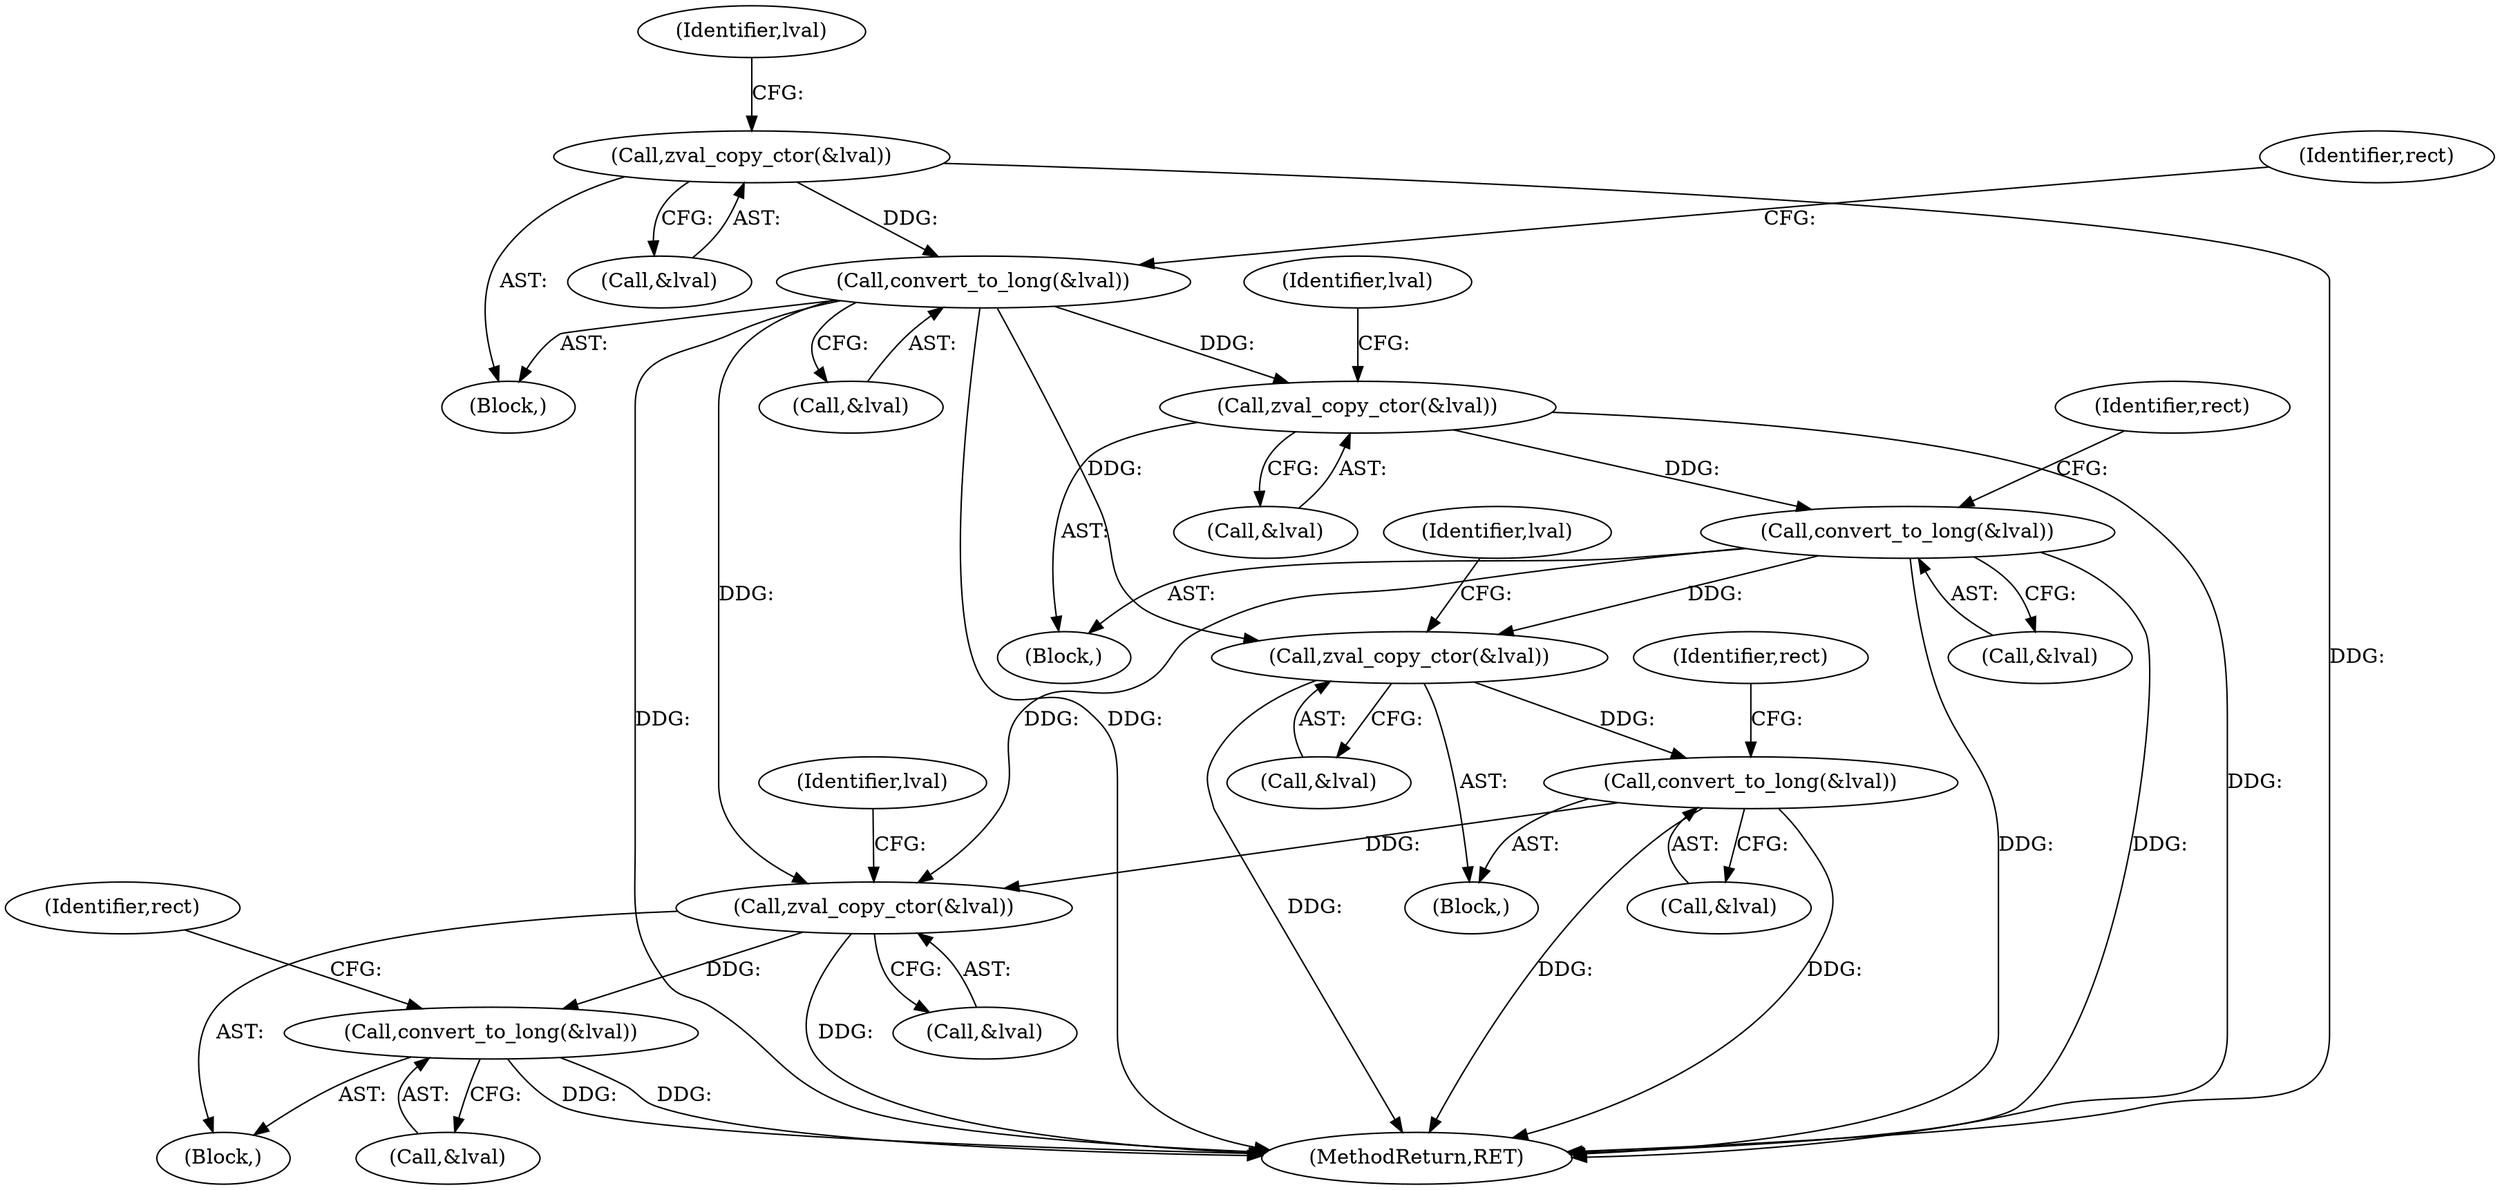 digraph "0_php-src_2938329ce19cb8c4197dec146c3ec887c6f61d01_2@API" {
"1000339" [label="(Call,zval_copy_ctor(&lval))"];
"1000293" [label="(Call,convert_to_long(&lval))"];
"1000290" [label="(Call,zval_copy_ctor(&lval))"];
"1000244" [label="(Call,convert_to_long(&lval))"];
"1000241" [label="(Call,zval_copy_ctor(&lval))"];
"1000342" [label="(Call,convert_to_long(&lval))"];
"1000388" [label="(Call,zval_copy_ctor(&lval))"];
"1000391" [label="(Call,convert_to_long(&lval))"];
"1000298" [label="(Identifier,rect)"];
"1000291" [label="(Call,&lval)"];
"1000389" [label="(Call,&lval)"];
"1000392" [label="(Call,&lval)"];
"1000290" [label="(Call,zval_copy_ctor(&lval))"];
"1000249" [label="(Identifier,rect)"];
"1000340" [label="(Call,&lval)"];
"1000293" [label="(Call,convert_to_long(&lval))"];
"1000393" [label="(Identifier,lval)"];
"1000234" [label="(Block,)"];
"1000246" [label="(Identifier,lval)"];
"1000245" [label="(Call,&lval)"];
"1000391" [label="(Call,convert_to_long(&lval))"];
"1000283" [label="(Block,)"];
"1000467" [label="(MethodReturn,RET)"];
"1000244" [label="(Call,convert_to_long(&lval))"];
"1000294" [label="(Call,&lval)"];
"1000332" [label="(Block,)"];
"1000344" [label="(Identifier,lval)"];
"1000339" [label="(Call,zval_copy_ctor(&lval))"];
"1000242" [label="(Call,&lval)"];
"1000388" [label="(Call,zval_copy_ctor(&lval))"];
"1000295" [label="(Identifier,lval)"];
"1000241" [label="(Call,zval_copy_ctor(&lval))"];
"1000347" [label="(Identifier,rect)"];
"1000342" [label="(Call,convert_to_long(&lval))"];
"1000381" [label="(Block,)"];
"1000396" [label="(Identifier,rect)"];
"1000343" [label="(Call,&lval)"];
"1000339" -> "1000332"  [label="AST: "];
"1000339" -> "1000340"  [label="CFG: "];
"1000340" -> "1000339"  [label="AST: "];
"1000344" -> "1000339"  [label="CFG: "];
"1000339" -> "1000467"  [label="DDG: "];
"1000293" -> "1000339"  [label="DDG: "];
"1000244" -> "1000339"  [label="DDG: "];
"1000339" -> "1000342"  [label="DDG: "];
"1000293" -> "1000283"  [label="AST: "];
"1000293" -> "1000294"  [label="CFG: "];
"1000294" -> "1000293"  [label="AST: "];
"1000298" -> "1000293"  [label="CFG: "];
"1000293" -> "1000467"  [label="DDG: "];
"1000293" -> "1000467"  [label="DDG: "];
"1000290" -> "1000293"  [label="DDG: "];
"1000293" -> "1000388"  [label="DDG: "];
"1000290" -> "1000283"  [label="AST: "];
"1000290" -> "1000291"  [label="CFG: "];
"1000291" -> "1000290"  [label="AST: "];
"1000295" -> "1000290"  [label="CFG: "];
"1000290" -> "1000467"  [label="DDG: "];
"1000244" -> "1000290"  [label="DDG: "];
"1000244" -> "1000234"  [label="AST: "];
"1000244" -> "1000245"  [label="CFG: "];
"1000245" -> "1000244"  [label="AST: "];
"1000249" -> "1000244"  [label="CFG: "];
"1000244" -> "1000467"  [label="DDG: "];
"1000244" -> "1000467"  [label="DDG: "];
"1000241" -> "1000244"  [label="DDG: "];
"1000244" -> "1000388"  [label="DDG: "];
"1000241" -> "1000234"  [label="AST: "];
"1000241" -> "1000242"  [label="CFG: "];
"1000242" -> "1000241"  [label="AST: "];
"1000246" -> "1000241"  [label="CFG: "];
"1000241" -> "1000467"  [label="DDG: "];
"1000342" -> "1000332"  [label="AST: "];
"1000342" -> "1000343"  [label="CFG: "];
"1000343" -> "1000342"  [label="AST: "];
"1000347" -> "1000342"  [label="CFG: "];
"1000342" -> "1000467"  [label="DDG: "];
"1000342" -> "1000467"  [label="DDG: "];
"1000342" -> "1000388"  [label="DDG: "];
"1000388" -> "1000381"  [label="AST: "];
"1000388" -> "1000389"  [label="CFG: "];
"1000389" -> "1000388"  [label="AST: "];
"1000393" -> "1000388"  [label="CFG: "];
"1000388" -> "1000467"  [label="DDG: "];
"1000388" -> "1000391"  [label="DDG: "];
"1000391" -> "1000381"  [label="AST: "];
"1000391" -> "1000392"  [label="CFG: "];
"1000392" -> "1000391"  [label="AST: "];
"1000396" -> "1000391"  [label="CFG: "];
"1000391" -> "1000467"  [label="DDG: "];
"1000391" -> "1000467"  [label="DDG: "];
}
